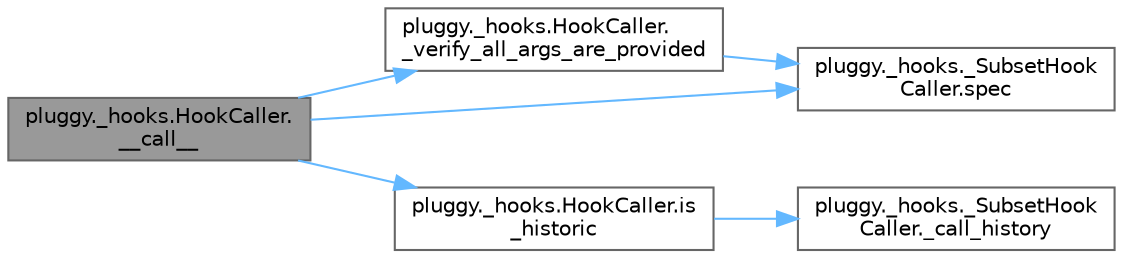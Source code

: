 digraph "pluggy._hooks.HookCaller.__call__"
{
 // LATEX_PDF_SIZE
  bgcolor="transparent";
  edge [fontname=Helvetica,fontsize=10,labelfontname=Helvetica,labelfontsize=10];
  node [fontname=Helvetica,fontsize=10,shape=box,height=0.2,width=0.4];
  rankdir="LR";
  Node1 [id="Node000001",label="pluggy._hooks.HookCaller.\l__call__",height=0.2,width=0.4,color="gray40", fillcolor="grey60", style="filled", fontcolor="black",tooltip=" "];
  Node1 -> Node2 [id="edge1_Node000001_Node000002",color="steelblue1",style="solid",tooltip=" "];
  Node2 [id="Node000002",label="pluggy._hooks.HookCaller.\l_verify_all_args_are_provided",height=0.2,width=0.4,color="grey40", fillcolor="white", style="filled",URL="$classpluggy_1_1__hooks_1_1_hook_caller.html#a03b08ce95429dca347bf44a7405b15e9",tooltip=" "];
  Node2 -> Node3 [id="edge2_Node000002_Node000003",color="steelblue1",style="solid",tooltip=" "];
  Node3 [id="Node000003",label="pluggy._hooks._SubsetHook\lCaller.spec",height=0.2,width=0.4,color="grey40", fillcolor="white", style="filled",URL="$classpluggy_1_1__hooks_1_1___subset_hook_caller.html#ab4f250ab0096f9c4c5fceaed622f5328",tooltip=" "];
  Node1 -> Node4 [id="edge3_Node000001_Node000004",color="steelblue1",style="solid",tooltip=" "];
  Node4 [id="Node000004",label="pluggy._hooks.HookCaller.is\l_historic",height=0.2,width=0.4,color="grey40", fillcolor="white", style="filled",URL="$classpluggy_1_1__hooks_1_1_hook_caller.html#aef7e4aec63942074d0c00f167aacfb57",tooltip=" "];
  Node4 -> Node5 [id="edge4_Node000004_Node000005",color="steelblue1",style="solid",tooltip=" "];
  Node5 [id="Node000005",label="pluggy._hooks._SubsetHook\lCaller._call_history",height=0.2,width=0.4,color="grey40", fillcolor="white", style="filled",URL="$classpluggy_1_1__hooks_1_1___subset_hook_caller.html#a9195c6a9c5771bd5e076a6bddb9b20dd",tooltip=" "];
  Node1 -> Node3 [id="edge5_Node000001_Node000003",color="steelblue1",style="solid",tooltip=" "];
}
